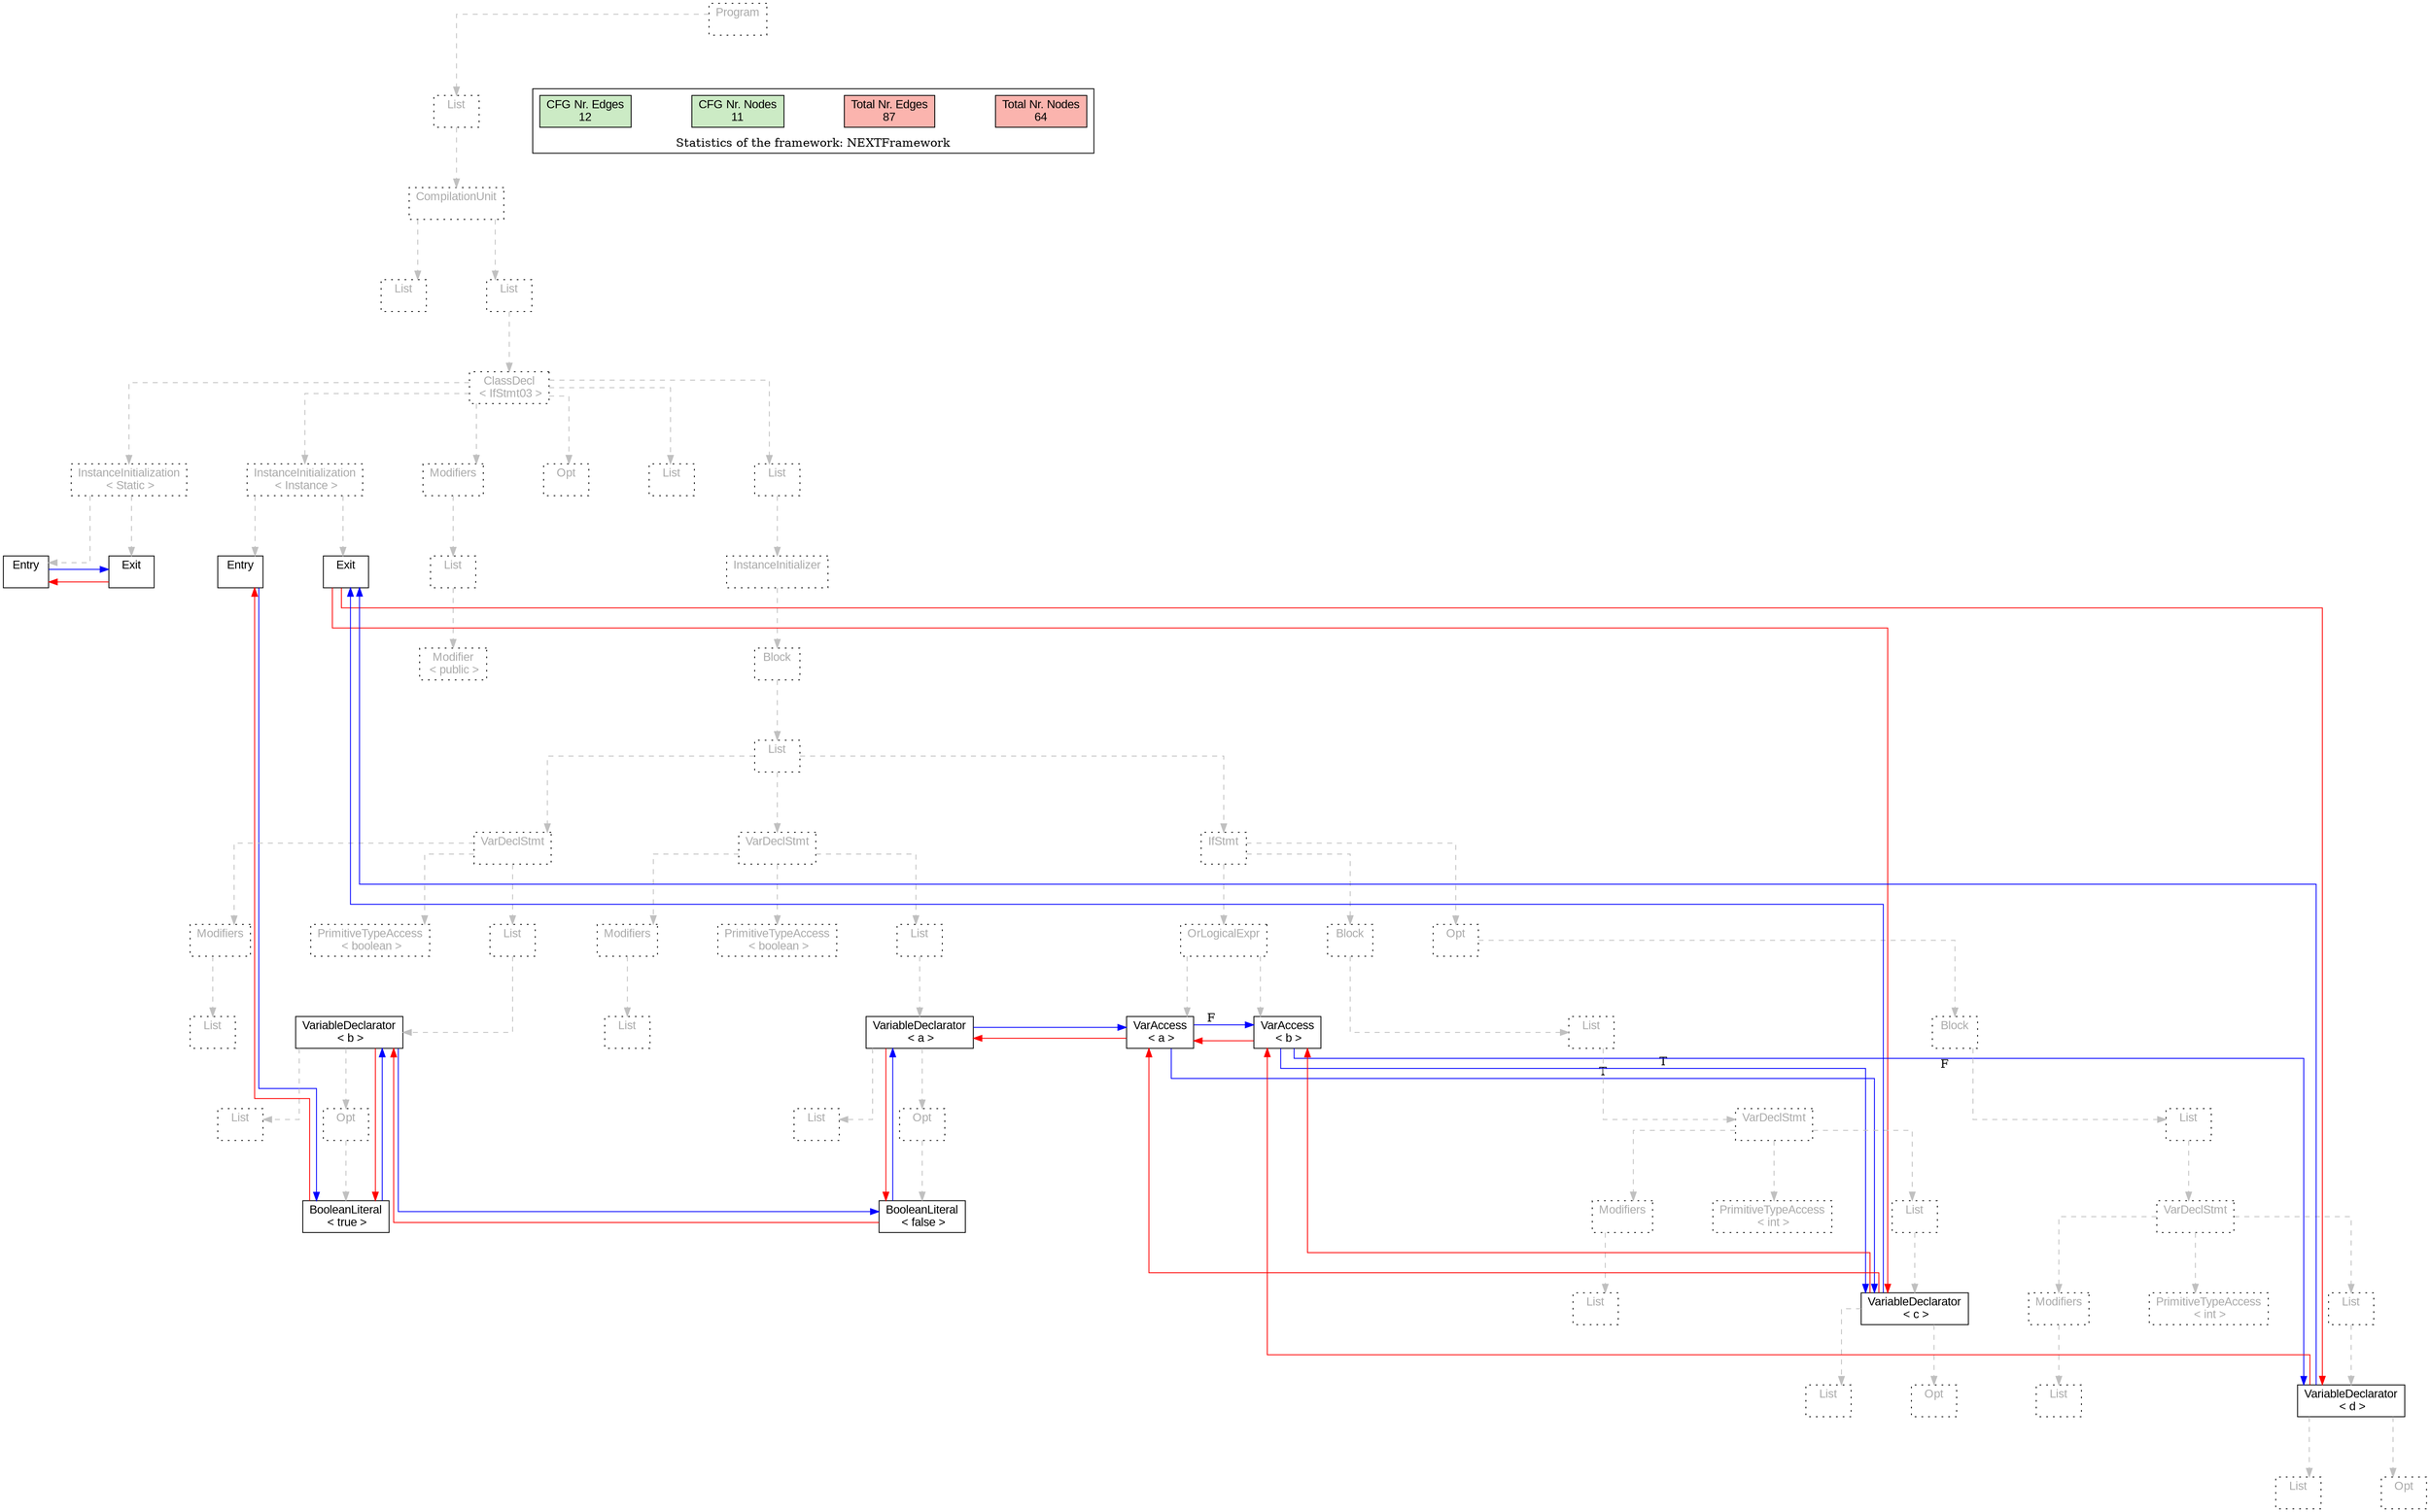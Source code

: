 digraph G {
graph [splines=ortho, nodesep="1", ranksep="1"]
node [shape=rect, fontname=Arial];
{ rank = same; "Program[0]"}
{ rank = same; "List[1]"}
{ rank = same; "CompilationUnit[2]"}
{ rank = same; "List[3]"; "List[4]"}
{ rank = same; "ClassDecl[5]"}
{ rank = same; "Modifiers[22]"; "Opt[25]"; "List[26]"; "List[27]"; "InstanceInitialization[6]"; "InstanceInitialization[14]"}
{ rank = same; "List[23]"; "InstanceInitializer[28]"; "Entry[7]"; "Exit[8]"; "Entry[15]"; "Exit[16]"}
{ rank = same; "Modifier[24]"; "Block[29]"}
{ rank = same; "List[30]"}
{ rank = same; "VarDeclStmt[31]"; "VarDeclStmt[40]"; "IfStmt[49]"}
{ rank = same; "Modifiers[32]"; "PrimitiveTypeAccess[34]"; "List[35]"; "Modifiers[41]"; "PrimitiveTypeAccess[43]"; "List[44]"; "OrLogicalExpr[50]"; "Block[53]"; "Opt[63]"}
{ rank = same; "List[33]"; "VariableDeclarator[36]"; "List[42]"; "VariableDeclarator[45]"; "VarAccess[51]"; "VarAccess[52]"; "List[54]"; "Block[64]"}
{ rank = same; "List[37]"; "Opt[38]"; "List[46]"; "Opt[47]"; "VarDeclStmt[55]"; "List[65]"}
{ rank = same; "BooleanLiteral[39]"; "BooleanLiteral[48]"; "Modifiers[56]"; "PrimitiveTypeAccess[58]"; "List[59]"; "VarDeclStmt[66]"}
{ rank = same; "List[57]"; "VariableDeclarator[60]"; "Modifiers[67]"; "PrimitiveTypeAccess[69]"; "List[70]"}
{ rank = same; "List[61]"; "Opt[62]"; "List[68]"; "VariableDeclarator[71]"}
{ rank = same; "List[72]"; "Opt[73]"}
"Program[0]" [label="Program\n ", style= dotted   fillcolor="#eeeeee" fontcolor="#aaaaaa"  ]
"List[1]" [label="List\n ", style= dotted   fillcolor="#eeeeee" fontcolor="#aaaaaa"  ]
"CompilationUnit[2]" [label="CompilationUnit\n ", style= dotted   fillcolor="#eeeeee" fontcolor="#aaaaaa"  ]
"List[3]" [label="List\n ", style= dotted   fillcolor="#eeeeee" fontcolor="#aaaaaa"  ]
"List[4]" [label="List\n ", style= dotted   fillcolor="#eeeeee" fontcolor="#aaaaaa"  ]
"ClassDecl[5]" [label="ClassDecl\n < IfStmt03 >", style= dotted   fillcolor="#eeeeee" fontcolor="#aaaaaa"  ]
"Modifiers[22]" [label="Modifiers\n ", style= dotted   fillcolor="#eeeeee" fontcolor="#aaaaaa"  ]
"List[23]" [label="List\n ", style= dotted   fillcolor="#eeeeee" fontcolor="#aaaaaa"  ]
"Modifier[24]" [label="Modifier\n < public >", style= dotted   fillcolor="#eeeeee" fontcolor="#aaaaaa"  ]
"Opt[25]" [label="Opt\n ", style= dotted   fillcolor="#eeeeee" fontcolor="#aaaaaa"  ]
"List[26]" [label="List\n ", style= dotted   fillcolor="#eeeeee" fontcolor="#aaaaaa"  ]
"List[27]" [label="List\n ", style= dotted   fillcolor="#eeeeee" fontcolor="#aaaaaa"  ]
"InstanceInitializer[28]" [label="InstanceInitializer\n ", style= dotted   fillcolor="#eeeeee" fontcolor="#aaaaaa"  ]
"Block[29]" [label="Block\n ", style= dotted   fillcolor="#eeeeee" fontcolor="#aaaaaa"  ]
"List[30]" [label="List\n ", style= dotted   fillcolor="#eeeeee" fontcolor="#aaaaaa"  ]
"VarDeclStmt[31]" [label="VarDeclStmt\n ", style= dotted   fillcolor="#eeeeee" fontcolor="#aaaaaa"  ]
"Modifiers[32]" [label="Modifiers\n ", style= dotted   fillcolor="#eeeeee" fontcolor="#aaaaaa"  ]
"List[33]" [label="List\n ", style= dotted   fillcolor="#eeeeee" fontcolor="#aaaaaa"  ]
"PrimitiveTypeAccess[34]" [label="PrimitiveTypeAccess\n < boolean >", style= dotted   fillcolor="#eeeeee" fontcolor="#aaaaaa"  ]
"List[35]" [label="List\n ", style= dotted   fillcolor="#eeeeee" fontcolor="#aaaaaa"  ]
"VariableDeclarator[36]" [label="VariableDeclarator\n < b >", fillcolor=white   style=filled  ]
"List[37]" [label="List\n ", style= dotted   fillcolor="#eeeeee" fontcolor="#aaaaaa"  ]
"Opt[38]" [label="Opt\n ", style= dotted   fillcolor="#eeeeee" fontcolor="#aaaaaa"  ]
"BooleanLiteral[39]" [label="BooleanLiteral\n < true >", fillcolor=white   style=filled  ]
"VarDeclStmt[40]" [label="VarDeclStmt\n ", style= dotted   fillcolor="#eeeeee" fontcolor="#aaaaaa"  ]
"Modifiers[41]" [label="Modifiers\n ", style= dotted   fillcolor="#eeeeee" fontcolor="#aaaaaa"  ]
"List[42]" [label="List\n ", style= dotted   fillcolor="#eeeeee" fontcolor="#aaaaaa"  ]
"PrimitiveTypeAccess[43]" [label="PrimitiveTypeAccess\n < boolean >", style= dotted   fillcolor="#eeeeee" fontcolor="#aaaaaa"  ]
"List[44]" [label="List\n ", style= dotted   fillcolor="#eeeeee" fontcolor="#aaaaaa"  ]
"VariableDeclarator[45]" [label="VariableDeclarator\n < a >", fillcolor=white   style=filled  ]
"List[46]" [label="List\n ", style= dotted   fillcolor="#eeeeee" fontcolor="#aaaaaa"  ]
"Opt[47]" [label="Opt\n ", style= dotted   fillcolor="#eeeeee" fontcolor="#aaaaaa"  ]
"BooleanLiteral[48]" [label="BooleanLiteral\n < false >", fillcolor=white   style=filled  ]
"IfStmt[49]" [label="IfStmt\n ", style= dotted   fillcolor="#eeeeee" fontcolor="#aaaaaa"  ]
"OrLogicalExpr[50]" [label="OrLogicalExpr\n ", style= dotted   fillcolor="#eeeeee" fontcolor="#aaaaaa"  ]
"VarAccess[51]" [label="VarAccess\n < a >", fillcolor=white   style=filled  ]
"VarAccess[52]" [label="VarAccess\n < b >", fillcolor=white   style=filled  ]
"Block[53]" [label="Block\n ", style= dotted   fillcolor="#eeeeee" fontcolor="#aaaaaa"  ]
"List[54]" [label="List\n ", style= dotted   fillcolor="#eeeeee" fontcolor="#aaaaaa"  ]
"VarDeclStmt[55]" [label="VarDeclStmt\n ", style= dotted   fillcolor="#eeeeee" fontcolor="#aaaaaa"  ]
"Modifiers[56]" [label="Modifiers\n ", style= dotted   fillcolor="#eeeeee" fontcolor="#aaaaaa"  ]
"List[57]" [label="List\n ", style= dotted   fillcolor="#eeeeee" fontcolor="#aaaaaa"  ]
"PrimitiveTypeAccess[58]" [label="PrimitiveTypeAccess\n < int >", style= dotted   fillcolor="#eeeeee" fontcolor="#aaaaaa"  ]
"List[59]" [label="List\n ", style= dotted   fillcolor="#eeeeee" fontcolor="#aaaaaa"  ]
"VariableDeclarator[60]" [label="VariableDeclarator\n < c >", fillcolor=white   style=filled  ]
"List[61]" [label="List\n ", style= dotted   fillcolor="#eeeeee" fontcolor="#aaaaaa"  ]
"Opt[62]" [label="Opt\n ", style= dotted   fillcolor="#eeeeee" fontcolor="#aaaaaa"  ]
"Opt[63]" [label="Opt\n ", style= dotted   fillcolor="#eeeeee" fontcolor="#aaaaaa"  ]
"Block[64]" [label="Block\n ", style= dotted   fillcolor="#eeeeee" fontcolor="#aaaaaa"  ]
"List[65]" [label="List\n ", style= dotted   fillcolor="#eeeeee" fontcolor="#aaaaaa"  ]
"VarDeclStmt[66]" [label="VarDeclStmt\n ", style= dotted   fillcolor="#eeeeee" fontcolor="#aaaaaa"  ]
"Modifiers[67]" [label="Modifiers\n ", style= dotted   fillcolor="#eeeeee" fontcolor="#aaaaaa"  ]
"List[68]" [label="List\n ", style= dotted   fillcolor="#eeeeee" fontcolor="#aaaaaa"  ]
"PrimitiveTypeAccess[69]" [label="PrimitiveTypeAccess\n < int >", style= dotted   fillcolor="#eeeeee" fontcolor="#aaaaaa"  ]
"List[70]" [label="List\n ", style= dotted   fillcolor="#eeeeee" fontcolor="#aaaaaa"  ]
"VariableDeclarator[71]" [label="VariableDeclarator\n < d >", fillcolor=white   style=filled  ]
"List[72]" [label="List\n ", style= dotted   fillcolor="#eeeeee" fontcolor="#aaaaaa"  ]
"Opt[73]" [label="Opt\n ", style= dotted   fillcolor="#eeeeee" fontcolor="#aaaaaa"  ]
"InstanceInitialization[6]" [label="InstanceInitialization\n < Instance >", style= dotted   fillcolor="#eeeeee" fontcolor="#aaaaaa"  ]
"Entry[7]" [label="Entry\n ", fillcolor=white   style=filled  ]
"Exit[8]" [label="Exit\n ", fillcolor=white   style=filled  ]
"InstanceInitialization[14]" [label="InstanceInitialization\n < Static >", style= dotted   fillcolor="#eeeeee" fontcolor="#aaaaaa"  ]
"Entry[15]" [label="Entry\n ", fillcolor=white   style=filled  ]
"Exit[16]" [label="Exit\n ", fillcolor=white   style=filled  ]
"CompilationUnit[2]" -> "List[3]" [style=dashed, color=gray]
"List[23]" -> "Modifier[24]" [style=dashed, color=gray]
"Modifiers[22]" -> "List[23]" [style=dashed, color=gray]
"ClassDecl[5]" -> "Modifiers[22]" [style=dashed, color=gray]
"ClassDecl[5]" -> "Opt[25]" [style=dashed, color=gray]
"ClassDecl[5]" -> "List[26]" [style=dashed, color=gray]
"Modifiers[32]" -> "List[33]" [style=dashed, color=gray]
"VarDeclStmt[31]" -> "Modifiers[32]" [style=dashed, color=gray]
"VarDeclStmt[31]" -> "PrimitiveTypeAccess[34]" [style=dashed, color=gray]
"VariableDeclarator[36]" -> "List[37]" [style=dashed, color=gray]
"Opt[38]" -> "BooleanLiteral[39]" [style=dashed, color=gray]
"VariableDeclarator[36]" -> "Opt[38]" [style=dashed, color=gray]
"List[35]" -> "VariableDeclarator[36]" [style=dashed, color=gray]
"VarDeclStmt[31]" -> "List[35]" [style=dashed, color=gray]
"List[30]" -> "VarDeclStmt[31]" [style=dashed, color=gray]
"Modifiers[41]" -> "List[42]" [style=dashed, color=gray]
"VarDeclStmt[40]" -> "Modifiers[41]" [style=dashed, color=gray]
"VarDeclStmt[40]" -> "PrimitiveTypeAccess[43]" [style=dashed, color=gray]
"VariableDeclarator[45]" -> "List[46]" [style=dashed, color=gray]
"Opt[47]" -> "BooleanLiteral[48]" [style=dashed, color=gray]
"VariableDeclarator[45]" -> "Opt[47]" [style=dashed, color=gray]
"List[44]" -> "VariableDeclarator[45]" [style=dashed, color=gray]
"VarDeclStmt[40]" -> "List[44]" [style=dashed, color=gray]
"List[30]" -> "VarDeclStmt[40]" [style=dashed, color=gray]
"OrLogicalExpr[50]" -> "VarAccess[51]" [style=dashed, color=gray]
"OrLogicalExpr[50]" -> "VarAccess[52]" [style=dashed, color=gray]
"IfStmt[49]" -> "OrLogicalExpr[50]" [style=dashed, color=gray]
"Modifiers[56]" -> "List[57]" [style=dashed, color=gray]
"VarDeclStmt[55]" -> "Modifiers[56]" [style=dashed, color=gray]
"VarDeclStmt[55]" -> "PrimitiveTypeAccess[58]" [style=dashed, color=gray]
"VariableDeclarator[60]" -> "List[61]" [style=dashed, color=gray]
"VariableDeclarator[60]" -> "Opt[62]" [style=dashed, color=gray]
"List[59]" -> "VariableDeclarator[60]" [style=dashed, color=gray]
"VarDeclStmt[55]" -> "List[59]" [style=dashed, color=gray]
"List[54]" -> "VarDeclStmt[55]" [style=dashed, color=gray]
"Block[53]" -> "List[54]" [style=dashed, color=gray]
"IfStmt[49]" -> "Block[53]" [style=dashed, color=gray]
"Modifiers[67]" -> "List[68]" [style=dashed, color=gray]
"VarDeclStmt[66]" -> "Modifiers[67]" [style=dashed, color=gray]
"VarDeclStmt[66]" -> "PrimitiveTypeAccess[69]" [style=dashed, color=gray]
"VariableDeclarator[71]" -> "List[72]" [style=dashed, color=gray]
"VariableDeclarator[71]" -> "Opt[73]" [style=dashed, color=gray]
"List[70]" -> "VariableDeclarator[71]" [style=dashed, color=gray]
"VarDeclStmt[66]" -> "List[70]" [style=dashed, color=gray]
"List[65]" -> "VarDeclStmt[66]" [style=dashed, color=gray]
"Block[64]" -> "List[65]" [style=dashed, color=gray]
"Opt[63]" -> "Block[64]" [style=dashed, color=gray]
"IfStmt[49]" -> "Opt[63]" [style=dashed, color=gray]
"List[30]" -> "IfStmt[49]" [style=dashed, color=gray]
"Block[29]" -> "List[30]" [style=dashed, color=gray]
"InstanceInitializer[28]" -> "Block[29]" [style=dashed, color=gray]
"List[27]" -> "InstanceInitializer[28]" [style=dashed, color=gray]
"ClassDecl[5]" -> "List[27]" [style=dashed, color=gray]
"InstanceInitialization[6]" -> "Entry[7]" [style=dashed, color=gray]
"InstanceInitialization[6]" -> "Exit[8]" [style=dashed, color=gray]
"InstanceInitialization[14]" -> "Entry[15]" [style=dashed, color=gray]
"InstanceInitialization[14]" -> "Exit[16]" [style=dashed, color=gray]
"ClassDecl[5]" -> "InstanceInitialization[6]" [style=dashed, color=gray]
"ClassDecl[5]" -> "InstanceInitialization[14]" [style=dashed, color=gray]
"List[4]" -> "ClassDecl[5]" [style=dashed, color=gray]
"CompilationUnit[2]" -> "List[4]" [style=dashed, color=gray]
"List[1]" -> "CompilationUnit[2]" [style=dashed, color=gray]
"Program[0]" -> "List[1]" [style=dashed, color=gray]
"Exit[16]" -> "Entry[15]" [color=red, constraint=false]
"Entry[15]" -> "Exit[16]" [color=blue, constraint=false, xlabel=" "] 
"Exit[8]" -> "VariableDeclarator[60]" [color=red, constraint=false]
"Exit[8]" -> "VariableDeclarator[71]" [color=red, constraint=false]
"VariableDeclarator[60]" -> "Exit[8]" [color=blue, constraint=false, xlabel=" "] 
"VariableDeclarator[60]" -> "VarAccess[51]" [color=red, constraint=false]
"VariableDeclarator[60]" -> "VarAccess[52]" [color=red, constraint=false]
"VariableDeclarator[71]" -> "Exit[8]" [color=blue, constraint=false, xlabel=" "] 
"VariableDeclarator[71]" -> "VarAccess[52]" [color=red, constraint=false]
"VarAccess[52]" -> "VariableDeclarator[60]" [color=blue, constraint=false, xlabel="T "] 
"VarAccess[52]" -> "VariableDeclarator[71]" [color=blue, constraint=false, xlabel="F "] 
"VarAccess[52]" -> "VarAccess[51]" [color=red, constraint=false]
"VarAccess[51]" -> "VariableDeclarator[60]" [color=blue, constraint=false, xlabel="T "] 
"VarAccess[51]" -> "VarAccess[52]" [color=blue, constraint=false, xlabel="F "] 
"VarAccess[51]" -> "VariableDeclarator[45]" [color=red, constraint=false]
"VariableDeclarator[45]" -> "VarAccess[51]" [color=blue, constraint=false, xlabel=" "] 
"VariableDeclarator[45]" -> "BooleanLiteral[48]" [color=red, constraint=false]
"BooleanLiteral[48]" -> "VariableDeclarator[45]" [color=blue, constraint=false, xlabel=" "] 
"BooleanLiteral[48]" -> "VariableDeclarator[36]" [color=red, constraint=false]
"VariableDeclarator[36]" -> "BooleanLiteral[48]" [color=blue, constraint=false, xlabel=" "] 
"VariableDeclarator[36]" -> "BooleanLiteral[39]" [color=red, constraint=false]
"BooleanLiteral[39]" -> "VariableDeclarator[36]" [color=blue, constraint=false, xlabel=" "] 
"BooleanLiteral[39]" -> "Entry[7]" [color=red, constraint=false]
"Entry[7]" -> "BooleanLiteral[39]" [color=blue, constraint=false, xlabel=" "] 
"List[3]" -> "List[4]" [style=invis]
"InstanceInitialization[14]" -> "InstanceInitialization[6]" -> "Modifiers[22]" -> "Opt[25]" -> "List[26]" -> "List[27]" [style=invis]
"VarDeclStmt[31]" -> "VarDeclStmt[40]" -> "IfStmt[49]" [style=invis]
"Modifiers[32]" -> "PrimitiveTypeAccess[34]" -> "List[35]" [style=invis]
"List[37]" -> "Opt[38]" [style=invis]
"Modifiers[41]" -> "PrimitiveTypeAccess[43]" -> "List[44]" [style=invis]
"List[46]" -> "Opt[47]" [style=invis]
"OrLogicalExpr[50]" -> "Block[53]" -> "Opt[63]" [style=invis]
"VarAccess[51]" -> "VarAccess[52]" [style=invis]
"Modifiers[56]" -> "PrimitiveTypeAccess[58]" -> "List[59]" [style=invis]
"List[61]" -> "Opt[62]" [style=invis]
"Modifiers[67]" -> "PrimitiveTypeAccess[69]" -> "List[70]" [style=invis]
"List[72]" -> "Opt[73]" [style=invis]
"Entry[7]" -> "Exit[8]" [style=invis]
"Entry[15]" -> "Exit[16]" [style=invis]

subgraph cluster_legend {
{node [style=filled, fillcolor=1, colorscheme="pastel13"]
Nodes [label="Total Nr. Nodes
64", fillcolor=1]
Edges [label="Total Nr. Edges
87", fillcolor=1]
NodesCFG [label="CFG Nr. Nodes
11", fillcolor=3]
EdgesCFG [label="CFG Nr. Edges
12", fillcolor=3]
Nodes-> "Program[0]" -> NodesCFG  [style="invis"]
Edges -> "Program[0]" ->EdgesCFG [style="invis"]}
label = "Statistics of the framework: NEXTFramework"
style="solid"
ranksep=0.05
nodesep=0.01
labelloc = b
len=2
}}
